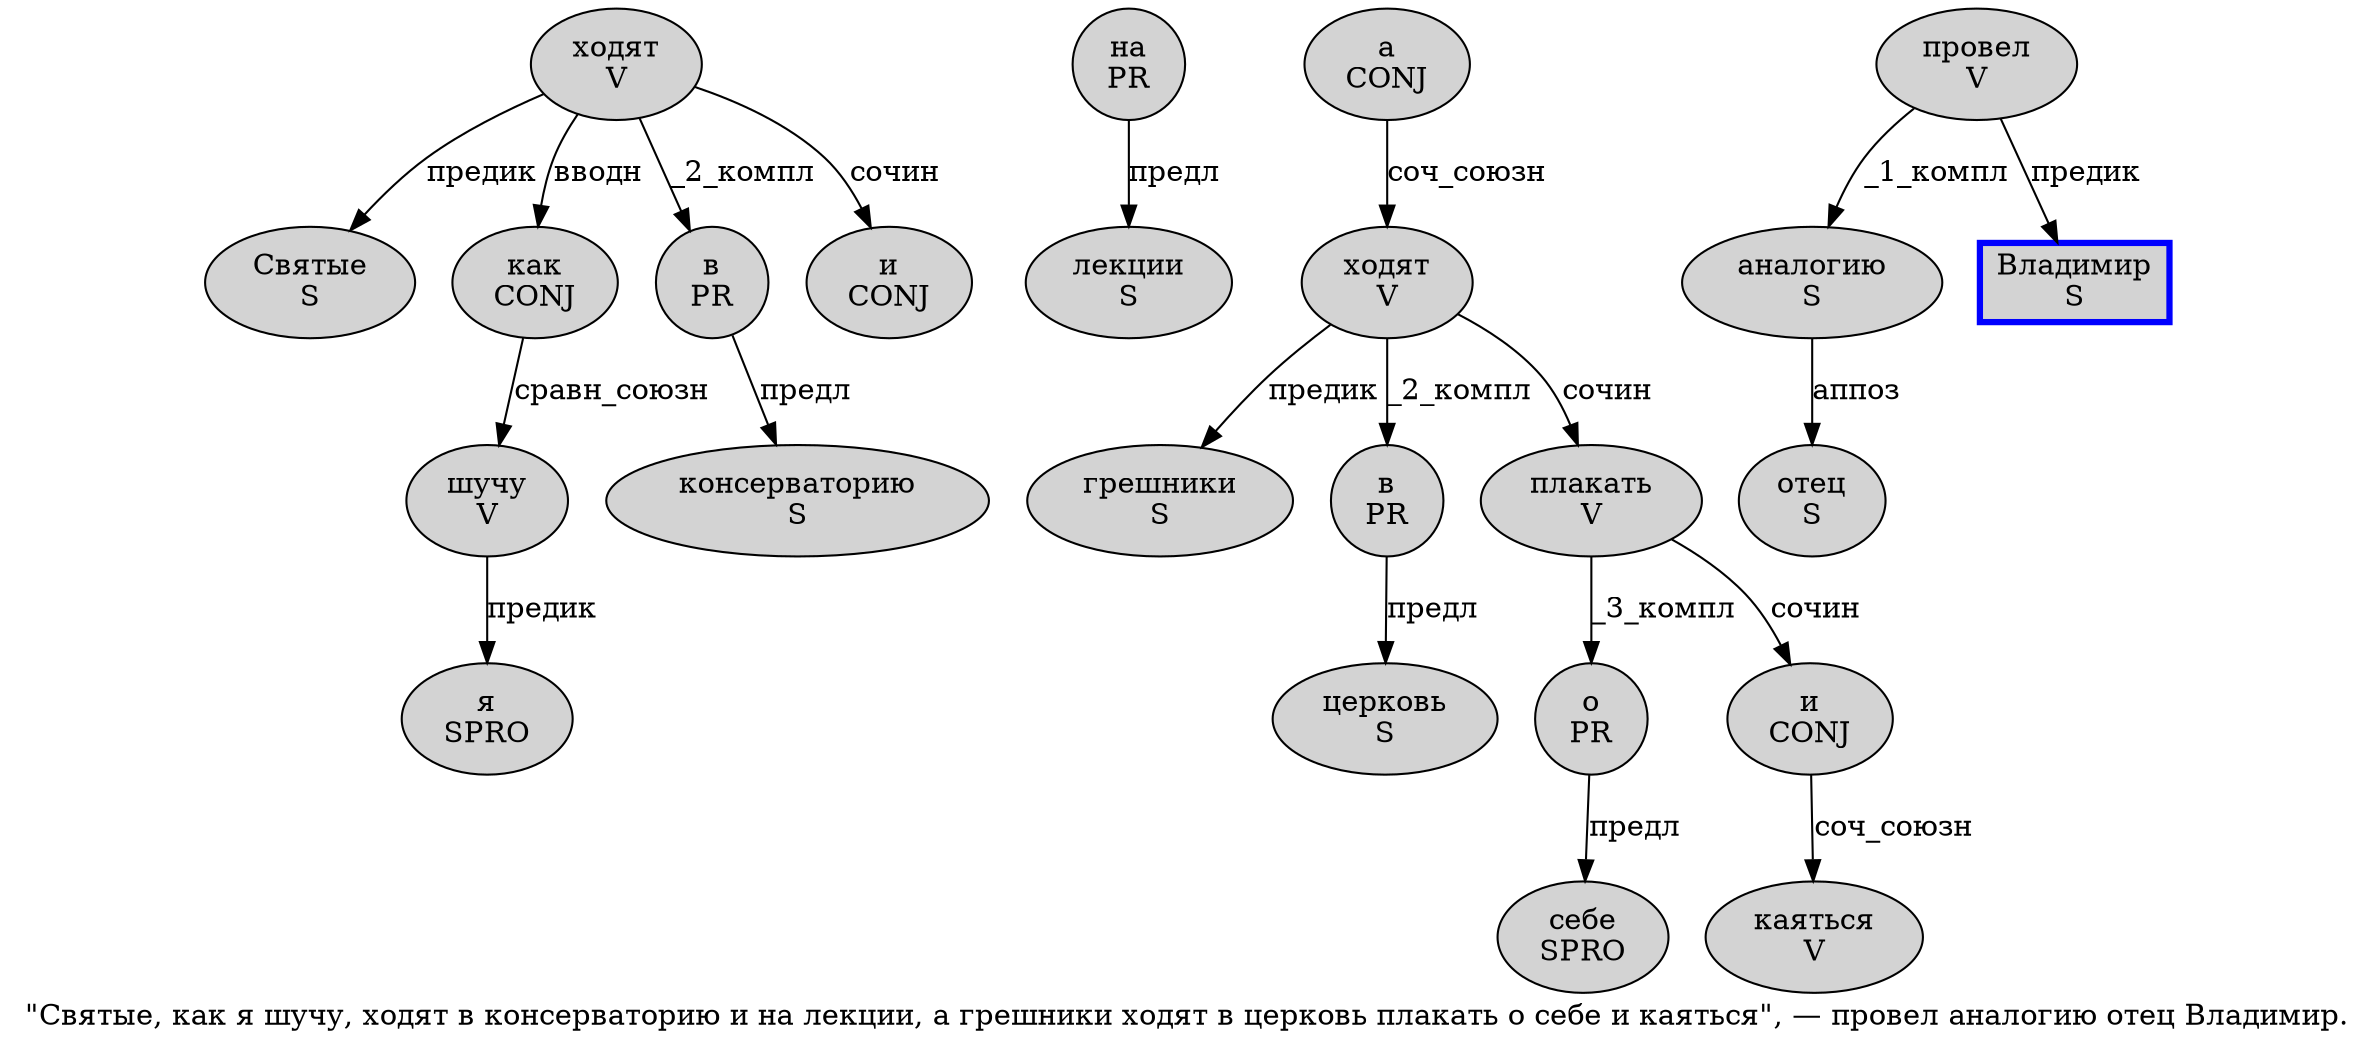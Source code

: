 digraph SENTENCE_638 {
	graph [label="\"Святые, как я шучу, ходят в консерваторию и на лекции, а грешники ходят в церковь плакать о себе и каяться\", — провел аналогию отец Владимир."]
	node [style=filled]
		1 [label="Святые
S" color="" fillcolor=lightgray penwidth=1 shape=ellipse]
		3 [label="как
CONJ" color="" fillcolor=lightgray penwidth=1 shape=ellipse]
		4 [label="я
SPRO" color="" fillcolor=lightgray penwidth=1 shape=ellipse]
		5 [label="шучу
V" color="" fillcolor=lightgray penwidth=1 shape=ellipse]
		7 [label="ходят
V" color="" fillcolor=lightgray penwidth=1 shape=ellipse]
		8 [label="в
PR" color="" fillcolor=lightgray penwidth=1 shape=ellipse]
		9 [label="консерваторию
S" color="" fillcolor=lightgray penwidth=1 shape=ellipse]
		10 [label="и
CONJ" color="" fillcolor=lightgray penwidth=1 shape=ellipse]
		11 [label="на
PR" color="" fillcolor=lightgray penwidth=1 shape=ellipse]
		12 [label="лекции
S" color="" fillcolor=lightgray penwidth=1 shape=ellipse]
		14 [label="а
CONJ" color="" fillcolor=lightgray penwidth=1 shape=ellipse]
		15 [label="грешники
S" color="" fillcolor=lightgray penwidth=1 shape=ellipse]
		16 [label="ходят
V" color="" fillcolor=lightgray penwidth=1 shape=ellipse]
		17 [label="в
PR" color="" fillcolor=lightgray penwidth=1 shape=ellipse]
		18 [label="церковь
S" color="" fillcolor=lightgray penwidth=1 shape=ellipse]
		19 [label="плакать
V" color="" fillcolor=lightgray penwidth=1 shape=ellipse]
		20 [label="о
PR" color="" fillcolor=lightgray penwidth=1 shape=ellipse]
		21 [label="себе
SPRO" color="" fillcolor=lightgray penwidth=1 shape=ellipse]
		22 [label="и
CONJ" color="" fillcolor=lightgray penwidth=1 shape=ellipse]
		23 [label="каяться
V" color="" fillcolor=lightgray penwidth=1 shape=ellipse]
		27 [label="провел
V" color="" fillcolor=lightgray penwidth=1 shape=ellipse]
		28 [label="аналогию
S" color="" fillcolor=lightgray penwidth=1 shape=ellipse]
		29 [label="отец
S" color="" fillcolor=lightgray penwidth=1 shape=ellipse]
		30 [label="Владимир
S" color=blue fillcolor=lightgray penwidth=3 shape=box]
			8 -> 9 [label="предл"]
			14 -> 16 [label="соч_союзн"]
			20 -> 21 [label="предл"]
			19 -> 20 [label="_3_компл"]
			19 -> 22 [label="сочин"]
			17 -> 18 [label="предл"]
			11 -> 12 [label="предл"]
			22 -> 23 [label="соч_союзн"]
			28 -> 29 [label="аппоз"]
			27 -> 28 [label="_1_компл"]
			27 -> 30 [label="предик"]
			3 -> 5 [label="сравн_союзн"]
			5 -> 4 [label="предик"]
			7 -> 1 [label="предик"]
			7 -> 3 [label="вводн"]
			7 -> 8 [label="_2_компл"]
			7 -> 10 [label="сочин"]
			16 -> 15 [label="предик"]
			16 -> 17 [label="_2_компл"]
			16 -> 19 [label="сочин"]
}